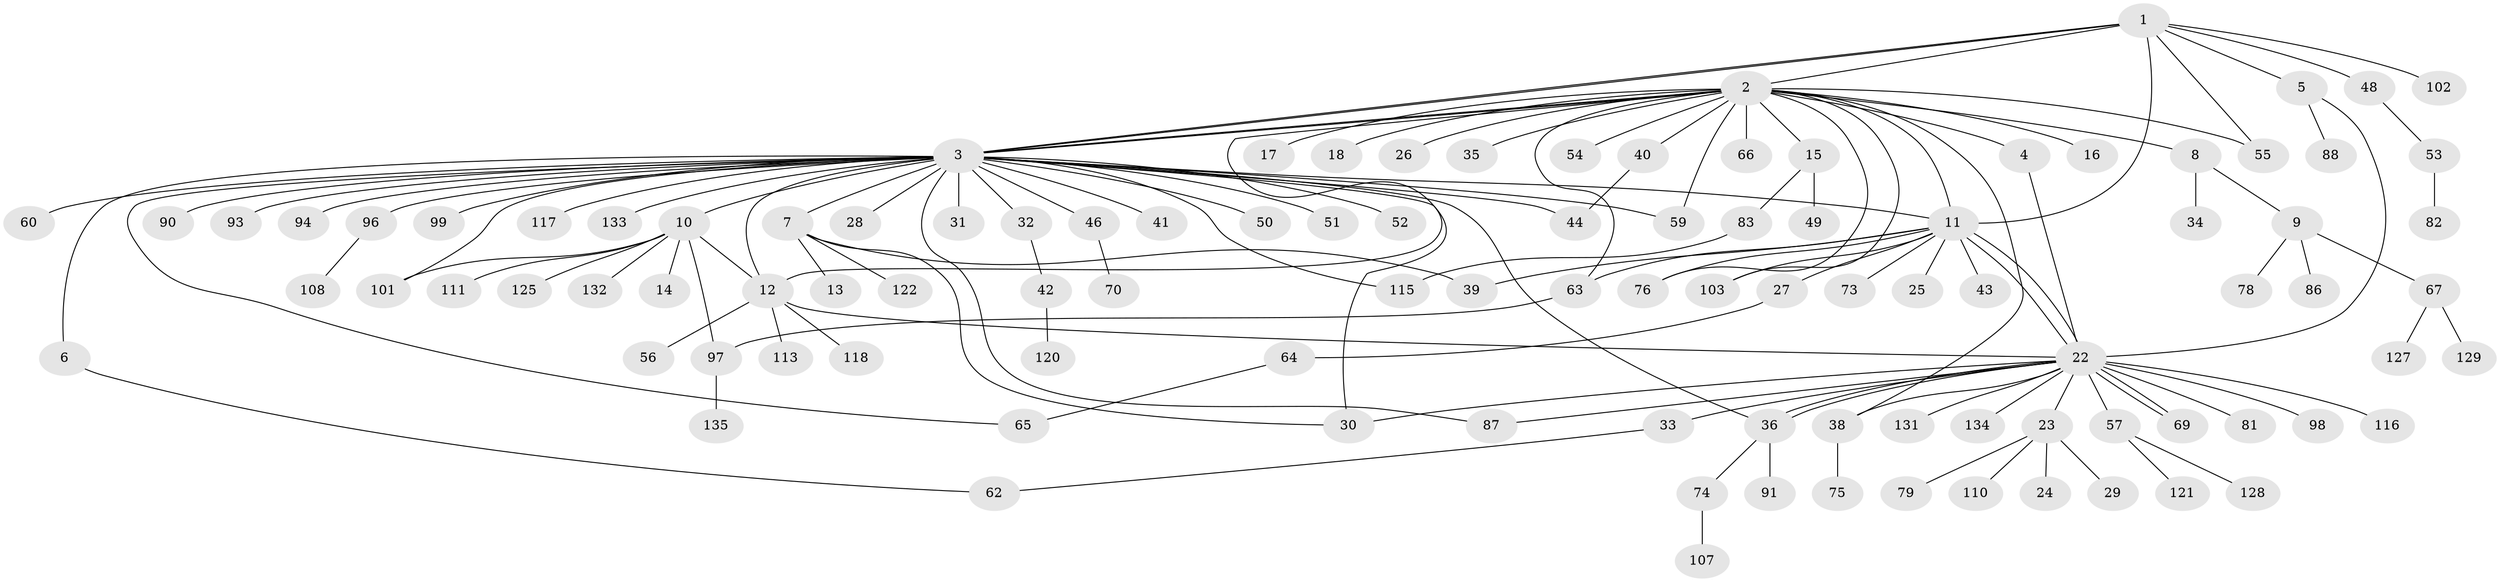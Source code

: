 // Generated by graph-tools (version 1.1) at 2025/52/02/27/25 19:52:00]
// undirected, 105 vertices, 134 edges
graph export_dot {
graph [start="1"]
  node [color=gray90,style=filled];
  1 [super="+45"];
  2 [super="+58"];
  3 [super="+21"];
  4 [super="+104"];
  5 [super="+47"];
  6;
  7 [super="+112"];
  8 [super="+89"];
  9 [super="+19"];
  10 [super="+20"];
  11 [super="+106"];
  12 [super="+80"];
  13;
  14;
  15 [super="+37"];
  16 [super="+72"];
  17;
  18;
  22 [super="+119"];
  23;
  24;
  25;
  26;
  27 [super="+95"];
  28;
  29;
  30 [super="+109"];
  31;
  32;
  33;
  34;
  35;
  36;
  38 [super="+61"];
  39 [super="+105"];
  40 [super="+100"];
  41;
  42 [super="+92"];
  43;
  44;
  46 [super="+71"];
  48;
  49;
  50;
  51;
  52;
  53 [super="+77"];
  54;
  55;
  56;
  57 [super="+68"];
  59 [super="+85"];
  60;
  62 [super="+84"];
  63;
  64;
  65 [super="+126"];
  66;
  67 [super="+124"];
  69;
  70;
  73;
  74;
  75;
  76 [super="+114"];
  78;
  79;
  81;
  82;
  83;
  86;
  87;
  88;
  90;
  91;
  93;
  94;
  96;
  97 [super="+123"];
  98;
  99;
  101;
  102;
  103;
  107;
  108;
  110 [super="+130"];
  111;
  113;
  115;
  116;
  117;
  118;
  120;
  121;
  122;
  125;
  127;
  128;
  129;
  131;
  132;
  133;
  134;
  135;
  1 -- 2 [weight=2];
  1 -- 3;
  1 -- 3;
  1 -- 5;
  1 -- 11;
  1 -- 48;
  1 -- 55;
  1 -- 102;
  2 -- 3;
  2 -- 3;
  2 -- 4;
  2 -- 8;
  2 -- 11;
  2 -- 12;
  2 -- 15;
  2 -- 16;
  2 -- 17;
  2 -- 18;
  2 -- 26;
  2 -- 35;
  2 -- 40;
  2 -- 54;
  2 -- 55;
  2 -- 59;
  2 -- 63;
  2 -- 66;
  2 -- 76;
  2 -- 103;
  2 -- 38;
  3 -- 6;
  3 -- 7;
  3 -- 10;
  3 -- 12;
  3 -- 28;
  3 -- 31;
  3 -- 32;
  3 -- 36;
  3 -- 41;
  3 -- 44;
  3 -- 46;
  3 -- 50;
  3 -- 51;
  3 -- 59;
  3 -- 60;
  3 -- 65;
  3 -- 87;
  3 -- 90;
  3 -- 93;
  3 -- 94;
  3 -- 96;
  3 -- 99;
  3 -- 101;
  3 -- 115;
  3 -- 117;
  3 -- 133;
  3 -- 52;
  3 -- 11;
  3 -- 30;
  4 -- 22;
  5 -- 22;
  5 -- 88;
  6 -- 62;
  7 -- 13;
  7 -- 39;
  7 -- 122;
  7 -- 30;
  8 -- 9;
  8 -- 34;
  9 -- 67;
  9 -- 86;
  9 -- 78;
  10 -- 14;
  10 -- 101;
  10 -- 111;
  10 -- 125;
  10 -- 97;
  10 -- 12;
  10 -- 132;
  11 -- 22;
  11 -- 22;
  11 -- 25;
  11 -- 27;
  11 -- 39;
  11 -- 43;
  11 -- 63;
  11 -- 73;
  11 -- 103;
  11 -- 76;
  12 -- 22;
  12 -- 56;
  12 -- 113;
  12 -- 118;
  15 -- 49;
  15 -- 83;
  22 -- 23;
  22 -- 30;
  22 -- 33;
  22 -- 36;
  22 -- 36;
  22 -- 38;
  22 -- 57;
  22 -- 69;
  22 -- 69;
  22 -- 81;
  22 -- 87;
  22 -- 98;
  22 -- 116;
  22 -- 131;
  22 -- 134;
  23 -- 24;
  23 -- 29;
  23 -- 79;
  23 -- 110;
  27 -- 64;
  32 -- 42;
  33 -- 62;
  36 -- 74;
  36 -- 91;
  38 -- 75;
  40 -- 44;
  42 -- 120;
  46 -- 70;
  48 -- 53;
  53 -- 82;
  57 -- 121;
  57 -- 128;
  63 -- 97;
  64 -- 65;
  67 -- 127;
  67 -- 129;
  74 -- 107;
  83 -- 115;
  96 -- 108;
  97 -- 135;
}
